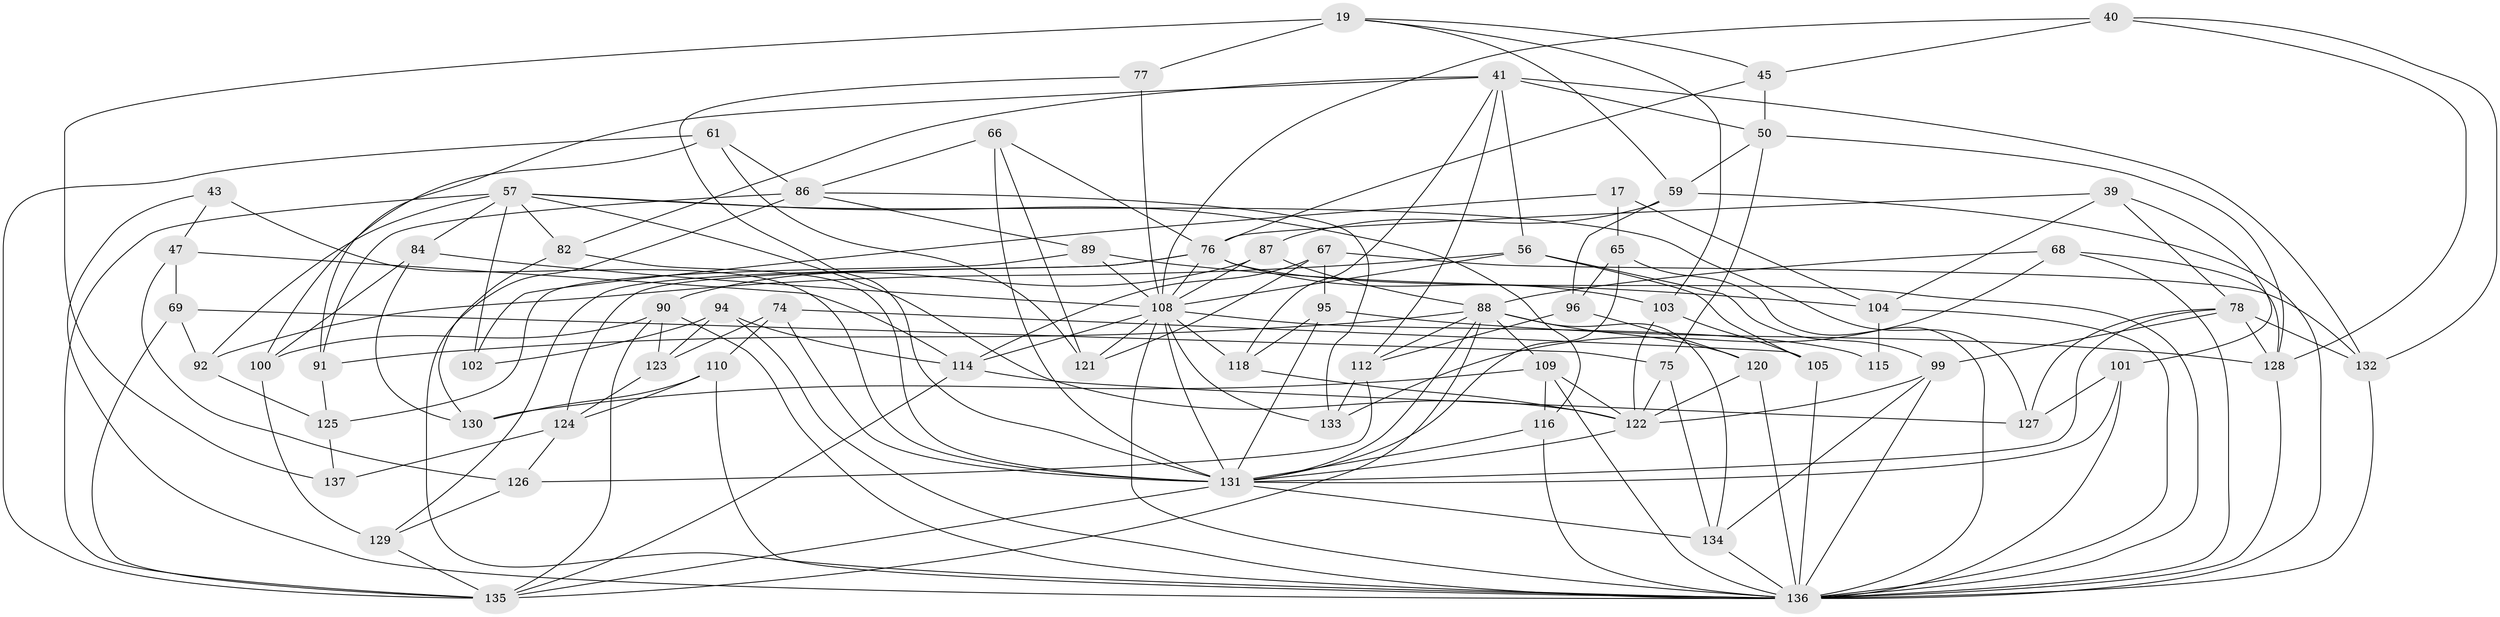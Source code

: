 // original degree distribution, {4: 1.0}
// Generated by graph-tools (version 1.1) at 2025/58/03/09/25 04:58:29]
// undirected, 68 vertices, 173 edges
graph export_dot {
graph [start="1"]
  node [color=gray90,style=filled];
  17;
  19 [super="+15"];
  39;
  40;
  41 [super="+6+10"];
  43;
  45;
  47;
  50 [super="+16"];
  56 [super="+20"];
  57 [super="+21+23"];
  59 [super="+38"];
  61 [super="+53"];
  65;
  66;
  67;
  68 [super="+62"];
  69;
  74;
  75;
  76 [super="+48+58"];
  77;
  78 [super="+54"];
  82;
  84;
  86 [super="+73"];
  87;
  88 [super="+5+30+13+22"];
  89;
  90 [super="+49"];
  91;
  92;
  94 [super="+42"];
  95;
  96;
  99 [super="+44"];
  100;
  101;
  102;
  103;
  104 [super="+7"];
  105;
  108 [super="+36+107"];
  109 [super="+34"];
  110;
  112 [super="+111"];
  114 [super="+12+106"];
  115;
  116 [super="+51"];
  118;
  120;
  121;
  122 [super="+24+71"];
  123;
  124 [super="+83"];
  125;
  126;
  127;
  128 [super="+70+117"];
  129;
  130;
  131 [super="+72+119"];
  132 [super="+85"];
  133;
  134 [super="+60"];
  135 [super="+80"];
  136 [super="+1+27+8+46+113+98+55"];
  137;
  17 -- 65;
  17 -- 102;
  17 -- 104 [weight=2];
  19 -- 103;
  19 -- 137;
  19 -- 77 [weight=2];
  19 -- 45;
  19 -- 59;
  39 -- 101;
  39 -- 104;
  39 -- 78;
  39 -- 76;
  40 -- 132;
  40 -- 45;
  40 -- 128;
  40 -- 108;
  41 -- 56;
  41 -- 91;
  41 -- 50 [weight=2];
  41 -- 132;
  41 -- 118;
  41 -- 82;
  41 -- 112;
  43 -- 47;
  43 -- 131 [weight=2];
  43 -- 136;
  45 -- 50;
  45 -- 76;
  47 -- 69;
  47 -- 126;
  47 -- 114;
  50 -- 75;
  50 -- 59;
  50 -- 128;
  56 -- 92;
  56 -- 105;
  56 -- 99 [weight=2];
  56 -- 108;
  57 -- 82;
  57 -- 127;
  57 -- 135;
  57 -- 84;
  57 -- 116;
  57 -- 102;
  57 -- 92;
  57 -- 122;
  59 -- 87;
  59 -- 96;
  59 -- 136 [weight=2];
  61 -- 100;
  61 -- 135 [weight=2];
  61 -- 121;
  61 -- 86 [weight=2];
  65 -- 96;
  65 -- 136;
  65 -- 131;
  66 -- 121;
  66 -- 76;
  66 -- 86;
  66 -- 131;
  67 -- 121;
  67 -- 95;
  67 -- 114;
  67 -- 132;
  68 -- 136;
  68 -- 88 [weight=2];
  68 -- 128 [weight=2];
  68 -- 133;
  69 -- 75;
  69 -- 92;
  69 -- 135;
  74 -- 105;
  74 -- 110;
  74 -- 123;
  74 -- 131;
  75 -- 134;
  75 -- 122;
  76 -- 129;
  76 -- 124;
  76 -- 103;
  76 -- 136 [weight=3];
  76 -- 108;
  77 -- 131;
  77 -- 108;
  78 -- 131 [weight=3];
  78 -- 127;
  78 -- 128;
  78 -- 99;
  78 -- 132;
  82 -- 130;
  82 -- 131;
  84 -- 130;
  84 -- 100;
  84 -- 108;
  86 -- 89;
  86 -- 136 [weight=2];
  86 -- 133;
  86 -- 91;
  87 -- 88;
  87 -- 90;
  87 -- 108;
  88 -- 91;
  88 -- 109;
  88 -- 112 [weight=2];
  88 -- 135;
  88 -- 120;
  88 -- 134 [weight=2];
  88 -- 131;
  89 -- 125;
  89 -- 104;
  89 -- 108;
  90 -- 135;
  90 -- 100;
  90 -- 136 [weight=2];
  90 -- 123;
  91 -- 125;
  92 -- 125;
  94 -- 102 [weight=2];
  94 -- 123;
  94 -- 136;
  94 -- 114 [weight=2];
  95 -- 118;
  95 -- 128;
  95 -- 131;
  96 -- 120;
  96 -- 112;
  99 -- 122;
  99 -- 134;
  99 -- 136;
  100 -- 129;
  101 -- 127;
  101 -- 136;
  101 -- 131;
  103 -- 122;
  103 -- 105;
  104 -- 115;
  104 -- 136;
  105 -- 136;
  108 -- 121;
  108 -- 133;
  108 -- 115 [weight=3];
  108 -- 131 [weight=3];
  108 -- 136 [weight=3];
  108 -- 114;
  108 -- 118;
  109 -- 130;
  109 -- 136;
  109 -- 122;
  109 -- 116 [weight=2];
  110 -- 130;
  110 -- 124;
  110 -- 136;
  112 -- 133;
  112 -- 126;
  114 -- 127;
  114 -- 135 [weight=2];
  116 -- 136 [weight=2];
  116 -- 131;
  118 -- 122;
  120 -- 122;
  120 -- 136;
  122 -- 131;
  123 -- 124;
  124 -- 126;
  124 -- 137 [weight=2];
  125 -- 137;
  126 -- 129;
  128 -- 136 [weight=2];
  129 -- 135;
  131 -- 134;
  131 -- 135;
  132 -- 136 [weight=2];
  134 -- 136;
}
